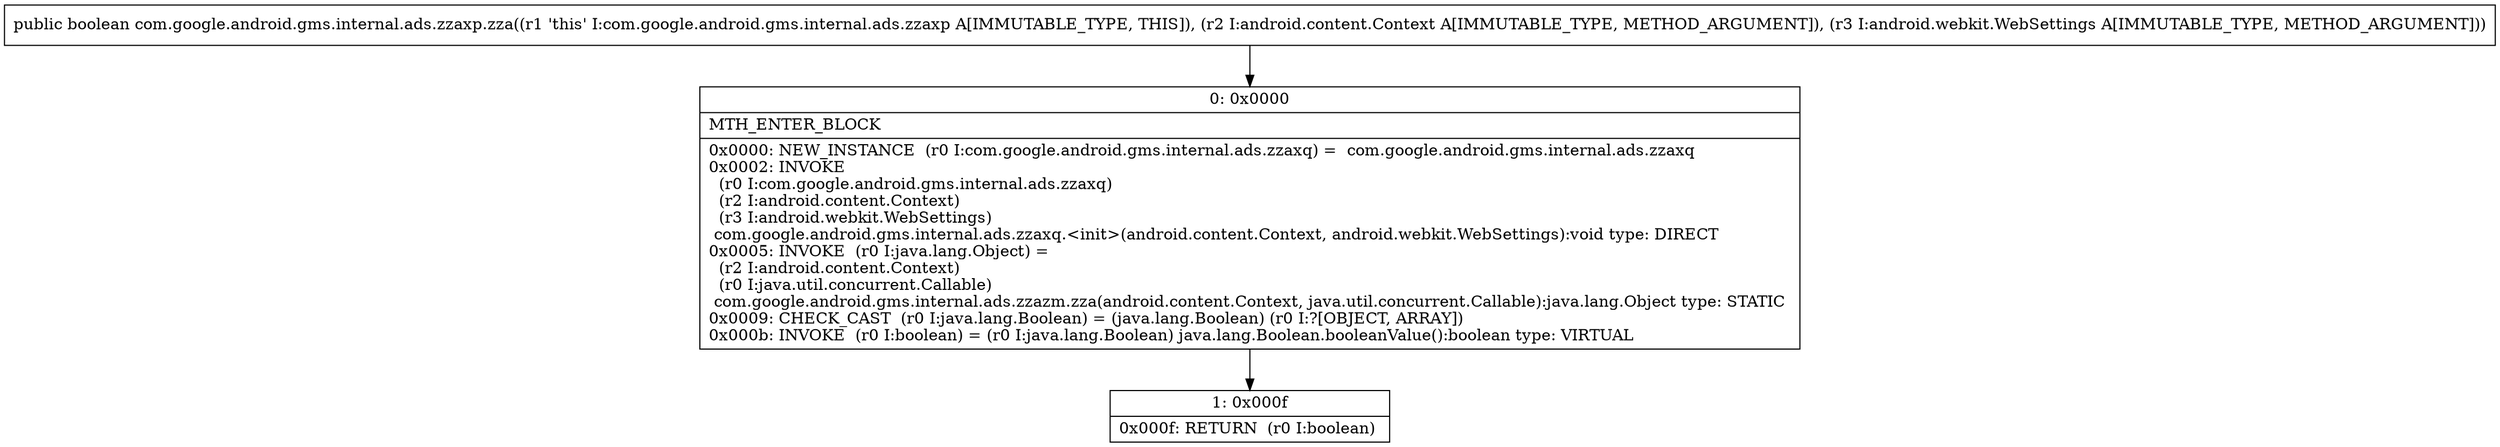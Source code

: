 digraph "CFG forcom.google.android.gms.internal.ads.zzaxp.zza(Landroid\/content\/Context;Landroid\/webkit\/WebSettings;)Z" {
Node_0 [shape=record,label="{0\:\ 0x0000|MTH_ENTER_BLOCK\l|0x0000: NEW_INSTANCE  (r0 I:com.google.android.gms.internal.ads.zzaxq) =  com.google.android.gms.internal.ads.zzaxq \l0x0002: INVOKE  \l  (r0 I:com.google.android.gms.internal.ads.zzaxq)\l  (r2 I:android.content.Context)\l  (r3 I:android.webkit.WebSettings)\l com.google.android.gms.internal.ads.zzaxq.\<init\>(android.content.Context, android.webkit.WebSettings):void type: DIRECT \l0x0005: INVOKE  (r0 I:java.lang.Object) = \l  (r2 I:android.content.Context)\l  (r0 I:java.util.concurrent.Callable)\l com.google.android.gms.internal.ads.zzazm.zza(android.content.Context, java.util.concurrent.Callable):java.lang.Object type: STATIC \l0x0009: CHECK_CAST  (r0 I:java.lang.Boolean) = (java.lang.Boolean) (r0 I:?[OBJECT, ARRAY]) \l0x000b: INVOKE  (r0 I:boolean) = (r0 I:java.lang.Boolean) java.lang.Boolean.booleanValue():boolean type: VIRTUAL \l}"];
Node_1 [shape=record,label="{1\:\ 0x000f|0x000f: RETURN  (r0 I:boolean) \l}"];
MethodNode[shape=record,label="{public boolean com.google.android.gms.internal.ads.zzaxp.zza((r1 'this' I:com.google.android.gms.internal.ads.zzaxp A[IMMUTABLE_TYPE, THIS]), (r2 I:android.content.Context A[IMMUTABLE_TYPE, METHOD_ARGUMENT]), (r3 I:android.webkit.WebSettings A[IMMUTABLE_TYPE, METHOD_ARGUMENT])) }"];
MethodNode -> Node_0;
Node_0 -> Node_1;
}


